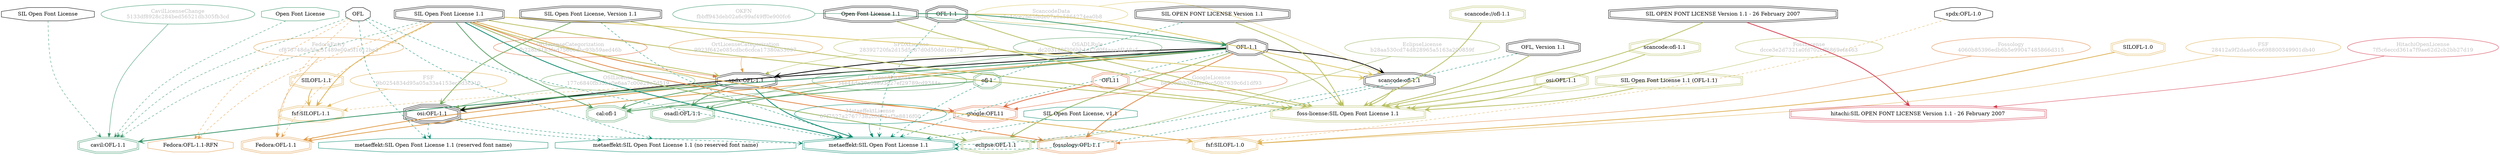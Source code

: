 strict digraph {
    node [shape=box];
    graph [splines=curved];
    3269 [label="spdx:OFL-1.0"
         ,shape=octagon];
    3288 [label="SPDXLicense\n28392720fa2d15d5c67d0d50dd1cad72"
         ,fontcolor=gray
         ,color="#b8bf62"
         ,fillcolor="beige;1"
         ,shape=ellipse];
    3289 [label="spdx:OFL-1.1"
         ,shape=doubleoctagon];
    3290 [label="OFL-1.1"
         ,shape=doubleoctagon];
    3291 [label="SIL Open Font License 1.1"
         ,shape=doubleoctagon];
    5217 [label="OSILicense\n177c6840fb35ba0e6aa7c00e29e7d519"
         ,fontcolor=gray
         ,color="#78ab63"
         ,fillcolor="beige;1"
         ,shape=ellipse];
    5218 [label="osi:OFL-1.1"
         ,shape=tripleoctagon];
    5219 [label="SIL Open Font License, Version 1.1"
         ,shape=doubleoctagon];
    5364 [label="GoogleLicense\nbe90cdbb362fae0cc50b7639c6d1df93"
         ,fontcolor=gray
         ,color="#e06f45"
         ,fillcolor="beige;1"
         ,shape=ellipse];
    5365 [label="google:OFL11"
         ,color="#e06f45"
         ,shape=doubleoctagon];
    5366 [label=OFL11
         ,color="#e06f45"
         ,shape=doubleoctagon];
    8234 [label="Fedora:OFL-1.1-RFN"
         ,color="#e09d4b"
         ,shape=octagon];
    8235 [label=OFL,shape=octagon];
    8236 [label="FedoraEntry\ncf876748da5fcc51489e00a5f1612be3"
         ,fontcolor=gray
         ,color="#e09d4b"
         ,fillcolor="beige;1"
         ,shape=ellipse];
    8237 [label="Fedora:OFL-1.1"
         ,color="#e09d4b"
         ,shape=doubleoctagon];
    9681 [label="OSADLRule\ndc203188f306bb4e17d0f4aae4f148af"
         ,fontcolor=gray
         ,color="#58a066"
         ,fillcolor="beige;1"
         ,shape=ellipse];
    9682 [label="osadl:OFL-1.1"
         ,color="#58a066"
         ,shape=doubleoctagon];
    10500 [label="FSF\n28412a9f2daa60ce698800349901db40"
          ,fontcolor=gray
          ,color="#deb256"
          ,fillcolor="beige;1"
          ,shape=ellipse];
    10501 [label="fsf:SILOFL-1.0"
          ,color="#deb256"
          ,shape=doubleoctagon];
    10502 [label="SILOFL-1.0"
          ,color="#deb256"
          ,shape=doubleoctagon];
    10505 [label="FSF\n9b0254834d95a05a33a4153ec5d3c210"
          ,fontcolor=gray
          ,color="#deb256"
          ,fillcolor="beige;1"
          ,shape=ellipse];
    10506 [label="fsf:SILOFL-1.1"
          ,color="#deb256"
          ,shape=doubleoctagon];
    10507 [label="SILOFL-1.1"
          ,color="#deb256"
          ,shape=doubleoctagon];
    11001 [label="ChooseALicense\n34e44de20a69e93d27ef29789cd9344e"
          ,fontcolor=gray
          ,color="#58a066"
          ,fillcolor="beige;1"
          ,shape=ellipse];
    11002 [label="cal:ofl-1"
          ,color="#58a066"
          ,shape=doubleoctagon];
    11003 [label="ofl-1"
          ,color="#58a066"
          ,shape=doubleoctagon];
    21160 [label="ScancodeData\ne6c4dce2bd5fede07a0a5864274ea0b8"
          ,fontcolor=gray
          ,color="#dac767"
          ,fillcolor="beige;1"
          ,shape=ellipse];
    21161 [label="scancode:ofl-1.1"
          ,shape=doubleoctagon];
    21162 [label="OFL 1.1"
          ,shape=doubleoctagon];
    26950 [label="Fossology\n4060b85396edb6b5e99047485866d315"
          ,fontcolor=gray
          ,color="#e18745"
          ,fillcolor="beige;1"
          ,shape=ellipse];
    26951 [label="fossology:OFL-1.1"
          ,color="#e18745"
          ,shape=doubleoctagon];
    28358 [label="OKFN\nfbbff943deb02a6c99af49ff0e900fc6"
          ,fontcolor=gray
          ,color="#379469"
          ,fillcolor="beige;1"
          ,shape=ellipse];
    28359 [label="Open Font License 1.1"
          ,shape=doubleoctagon];
    35122 [label="OrtLicenseCategorization\nfb228b2183fad75666dbc93b59aed46b"
          ,fontcolor=gray
          ,color="#e06f45"
          ,fillcolor="beige;1"
          ,shape=ellipse];
    36228 [label="OrtLicenseCategorization\n9923f642e085cdbc6cdca17380a53097"
          ,fontcolor=gray
          ,color="#e09d4b"
          ,fillcolor="beige;1"
          ,shape=ellipse];
    37303 [label="CavilLicenseChange\n5133df8928c284bed56521db305fb3cd"
          ,fontcolor=gray
          ,color="#379469"
          ,fillcolor="beige;1"
          ,shape=ellipse];
    37304 [label="cavil:OFL-1.1"
          ,color="#379469"
          ,shape=doubleoctagon];
    37305 [label="Open Font License"
          ,color="#379469"
          ,shape=octagon];
    37306 [label="SIL Open Font License"
          ,shape=octagon];
    48481 [label="MetaeffektLicense\n67f7527a27677382c0832af3e8816f00"
          ,fontcolor=gray
          ,color="#00876c"
          ,fillcolor="beige;1"
          ,shape=ellipse];
    48482 [label="metaeffekt:SIL Open Font License 1.1"
          ,color="#00876c"
          ,shape=doubleoctagon];
    48483 [label="OFL, Version 1.1"
          ,shape=doubleoctagon];
    48484 [label="SIL OPEN FONT LICENSE Version 1.1"
          ,shape=doubleoctagon];
    48485 [label="SIL Open Font License, v1.1"
          ,color="#00876c"
          ,shape=octagon];
    48487 [label="metaeffekt:SIL Open Font License 1.1 (reserved font name)"
          ,color="#00876c"
          ,shape=octagon];
    48490 [label="metaeffekt:SIL Open Font License 1.1 (no reserved font name)"
          ,color="#00876c"
          ,shape=octagon];
    50756 [label="FossLicense\ndcce3e2d7321a0fd702cff6869efa463"
          ,fontcolor=gray
          ,color="#b8bf62"
          ,fillcolor="beige;1"
          ,shape=ellipse];
    50757 [label="foss-license:SIL Open Font License 1.1"
          ,color="#b8bf62"
          ,shape=doubleoctagon];
    50758 [label="SIL OPEN FONT LICENSE Version 1.1 - 26 February 2007"
          ,shape=doubleoctagon];
    50759 [label="scancode://ofl-1.1"
          ,color="#b8bf62"
          ,shape=doubleoctagon];
    50760 [label="scancode:ofl-1.1"
          ,color="#b8bf62"
          ,shape=doubleoctagon];
    50761 [label="osi:OFL-1.1"
          ,color="#b8bf62"
          ,shape=doubleoctagon];
    50762 [label="SIL Open Font License 1.1 (OFL-1.1)"
          ,color="#b8bf62"
          ,shape=doubleoctagon];
    51993 [label="HitachiOpenLicense\n7f5c6eccd361a7f9ae62d2cb2bb27d19"
          ,fontcolor=gray
          ,color="#d43d51"
          ,fillcolor="beige;1"
          ,shape=ellipse];
    51994 [label="hitachi:SIL OPEN FONT LICENSE Version 1.1 - 26 February 2007"
          ,color="#d43d51"
          ,shape=doubleoctagon];
    54306 [label="EclipseLicense\nb28aa530cd74d828965a5163a200859f"
          ,fontcolor=gray
          ,color="#98b561"
          ,fillcolor="beige;1"
          ,shape=ellipse];
    54307 [label="eclipse:OFL-1.1"
          ,color="#98b561"
          ,shape=doubleoctagon];
    3269 -> 10501 [style=dashed
                  ,arrowhead=vee
                  ,weight=0.5
                  ,color="#deb256"];
    3288 -> 3289 [weight=0.5
                 ,color="#b8bf62"];
    3289 -> 5218 [style=bold
                 ,arrowhead=vee
                 ,weight=0.7
                 ,color="#78ab63"];
    3289 -> 5365 [style=bold
                 ,arrowhead=vee
                 ,weight=0.7
                 ,color="#e06f45"];
    3289 -> 8237 [style=bold
                 ,arrowhead=vee
                 ,weight=0.7
                 ,color="#e09d4b"];
    3289 -> 9682 [style=bold
                 ,arrowhead=vee
                 ,weight=0.7
                 ,color="#58a066"];
    3289 -> 10506 [style=dashed
                  ,arrowhead=vee
                  ,weight=0.5
                  ,color="#deb256"];
    3289 -> 11002 [style=bold
                  ,arrowhead=vee
                  ,weight=0.7
                  ,color="#58a066"];
    3289 -> 48482 [style=bold
                  ,arrowhead=vee
                  ,weight=0.7
                  ,color="#00876c"];
    3290 -> 3289 [style=bold
                 ,arrowhead=vee
                 ,weight=0.7];
    3290 -> 5218 [style=bold
                 ,arrowhead=vee
                 ,weight=0.7];
    3290 -> 8237 [style=bold
                 ,arrowhead=vee
                 ,weight=0.7
                 ,color="#e09d4b"];
    3290 -> 9682 [style=bold
                 ,arrowhead=vee
                 ,weight=0.7
                 ,color="#58a066"];
    3290 -> 21161 [style=bold
                  ,arrowhead=vee
                  ,weight=0.7];
    3290 -> 26951 [style=bold
                  ,arrowhead=vee
                  ,weight=0.7
                  ,color="#e18745"];
    3290 -> 37304 [style=bold
                  ,arrowhead=vee
                  ,weight=0.7
                  ,color="#379469"];
    3290 -> 37304 [style=bold
                  ,arrowhead=vee
                  ,weight=0.7
                  ,color="#379469"];
    3290 -> 48482 [style=dashed
                  ,arrowhead=vee
                  ,weight=0.5
                  ,color="#00876c"];
    3290 -> 50757 [style=bold
                  ,arrowhead=vee
                  ,weight=0.7
                  ,color="#b8bf62"];
    3290 -> 54307 [style=bold
                  ,arrowhead=vee
                  ,weight=0.7
                  ,color="#98b561"];
    3291 -> 3289 [style=bold
                 ,arrowhead=vee
                 ,weight=0.7
                 ,color="#b8bf62"];
    3291 -> 8234 [style=dashed
                 ,arrowhead=vee
                 ,weight=0.5
                 ,color="#e09d4b"];
    3291 -> 8237 [style=dashed
                 ,arrowhead=vee
                 ,weight=0.5
                 ,color="#e09d4b"];
    3291 -> 10501 [style=bold
                  ,arrowhead=vee
                  ,weight=0.7
                  ,color="#deb256"];
    3291 -> 10506 [style=bold
                  ,arrowhead=vee
                  ,weight=0.7
                  ,color="#deb256"];
    3291 -> 11002 [style=bold
                  ,arrowhead=vee
                  ,weight=0.7
                  ,color="#58a066"];
    3291 -> 21161 [style=bold
                  ,arrowhead=vee
                  ,weight=0.7
                  ,color="#dac767"];
    3291 -> 26951 [style=bold
                  ,arrowhead=vee
                  ,weight=0.7
                  ,color="#e18745"];
    3291 -> 37304 [style=dashed
                  ,arrowhead=vee
                  ,weight=0.5
                  ,color="#379469"];
    3291 -> 48482 [style=bold
                  ,arrowhead=vee
                  ,weight=0.7
                  ,color="#00876c"];
    3291 -> 50757 [style=bold
                  ,arrowhead=vee
                  ,weight=0.7
                  ,color="#b8bf62"];
    3291 -> 54307 [style=bold
                  ,arrowhead=vee
                  ,weight=0.7
                  ,color="#98b561"];
    5217 -> 5218 [weight=0.5
                 ,color="#78ab63"];
    5218 -> 48482 [style=dashed
                  ,arrowhead=vee
                  ,weight=0.5
                  ,color="#00876c"];
    5218 -> 48487 [style=dashed
                  ,arrowhead=vee
                  ,weight=0.5
                  ,color="#00876c"];
    5218 -> 48490 [style=dashed
                  ,arrowhead=vee
                  ,weight=0.5
                  ,color="#00876c"];
    5219 -> 5218 [style=bold
                 ,arrowhead=vee
                 ,weight=0.7
                 ,color="#78ab63"];
    5219 -> 48482 [style=dashed
                  ,arrowhead=vee
                  ,weight=0.5
                  ,color="#00876c"];
    5219 -> 50757 [style=bold
                  ,arrowhead=vee
                  ,weight=0.7
                  ,color="#b8bf62"];
    5364 -> 5365 [weight=0.5
                 ,color="#e06f45"];
    5366 -> 5365 [style=bold
                 ,arrowhead=vee
                 ,weight=0.7
                 ,color="#e06f45"];
    8235 -> 8234 [style=dashed
                 ,arrowhead=vee
                 ,weight=0.5
                 ,color="#e09d4b"];
    8235 -> 8237 [style=dashed
                 ,arrowhead=vee
                 ,weight=0.5
                 ,color="#e09d4b"];
    8235 -> 37304 [style=dashed
                  ,arrowhead=vee
                  ,weight=0.5
                  ,color="#379469"];
    8235 -> 48482 [style=dashed
                  ,arrowhead=vee
                  ,weight=0.5
                  ,color="#00876c"];
    8235 -> 48487 [style=dashed
                  ,arrowhead=vee
                  ,weight=0.5
                  ,color="#00876c"];
    8235 -> 48490 [style=dashed
                  ,arrowhead=vee
                  ,weight=0.5
                  ,color="#00876c"];
    8236 -> 8237 [weight=0.5
                 ,color="#e09d4b"];
    9681 -> 9682 [weight=0.5
                 ,color="#58a066"];
    10500 -> 10501 [weight=0.5
                   ,color="#deb256"];
    10502 -> 10501 [style=bold
                   ,arrowhead=vee
                   ,weight=0.7
                   ,color="#deb256"];
    10505 -> 10506 [weight=0.5
                   ,color="#deb256"];
    10507 -> 10506 [style=bold
                   ,arrowhead=vee
                   ,weight=0.7
                   ,color="#deb256"];
    11001 -> 11002 [weight=0.5
                   ,color="#58a066"];
    11003 -> 11002 [style=bold
                   ,arrowhead=vee
                   ,weight=0.7
                   ,color="#58a066"];
    21160 -> 21161 [weight=0.5
                   ,color="#dac767"];
    21161 -> 48482 [style=dashed
                   ,arrowhead=vee
                   ,weight=0.5
                   ,color="#00876c"];
    21161 -> 50757 [style=bold
                   ,arrowhead=vee
                   ,weight=0.7
                   ,color="#b8bf62"];
    21162 -> 21161 [style=bold
                   ,arrowhead=vee
                   ,weight=0.7
                   ,color="#dac767"];
    21162 -> 48482 [style=dashed
                   ,arrowhead=vee
                   ,weight=0.5
                   ,color="#00876c"];
    21162 -> 50757 [style=bold
                   ,arrowhead=vee
                   ,weight=0.7
                   ,color="#b8bf62"];
    26950 -> 26951 [weight=0.5
                   ,color="#e18745"];
    28358 -> 3290 [weight=0.5
                  ,color="#379469"];
    28359 -> 3290 [style=bold
                  ,arrowhead=vee
                  ,weight=0.7
                  ,color="#379469"];
    28359 -> 50757 [style=bold
                   ,arrowhead=vee
                   ,weight=0.7
                   ,color="#b8bf62"];
    35122 -> 3289 [weight=0.5
                  ,color="#e06f45"];
    36228 -> 3289 [weight=0.5
                  ,color="#e09d4b"];
    37303 -> 37304 [weight=0.5
                   ,color="#379469"];
    37305 -> 37304 [style=dashed
                   ,arrowhead=vee
                   ,weight=0.5
                   ,color="#379469"];
    37306 -> 37304 [style=dashed
                   ,arrowhead=vee
                   ,weight=0.5
                   ,color="#379469"];
    48481 -> 48482 [weight=0.5
                   ,color="#00876c"];
    48483 -> 48482 [style=dashed
                   ,arrowhead=vee
                   ,weight=0.5
                   ,color="#00876c"];
    48483 -> 50757 [style=bold
                   ,arrowhead=vee
                   ,weight=0.7
                   ,color="#b8bf62"];
    48484 -> 48482 [style=dashed
                   ,arrowhead=vee
                   ,weight=0.5
                   ,color="#00876c"];
    48484 -> 50757 [style=bold
                   ,arrowhead=vee
                   ,weight=0.7
                   ,color="#b8bf62"];
    48485 -> 48482 [style=dashed
                   ,arrowhead=vee
                   ,weight=0.5
                   ,color="#00876c"];
    50756 -> 50757 [weight=0.5
                   ,color="#b8bf62"];
    50758 -> 50757 [style=bold
                   ,arrowhead=vee
                   ,weight=0.7
                   ,color="#b8bf62"];
    50758 -> 51994 [style=bold
                   ,arrowhead=vee
                   ,weight=0.7
                   ,color="#d43d51"];
    50759 -> 50757 [style=bold
                   ,arrowhead=vee
                   ,weight=0.7
                   ,color="#b8bf62"];
    50760 -> 50757 [style=bold
                   ,arrowhead=vee
                   ,weight=0.7
                   ,color="#b8bf62"];
    50761 -> 50757 [style=bold
                   ,arrowhead=vee
                   ,weight=0.7
                   ,color="#b8bf62"];
    50762 -> 50757 [style=bold
                   ,arrowhead=vee
                   ,weight=0.7
                   ,color="#b8bf62"];
    51993 -> 51994 [weight=0.5
                   ,color="#d43d51"];
    54306 -> 54307 [weight=0.5
                   ,color="#98b561"];
}
